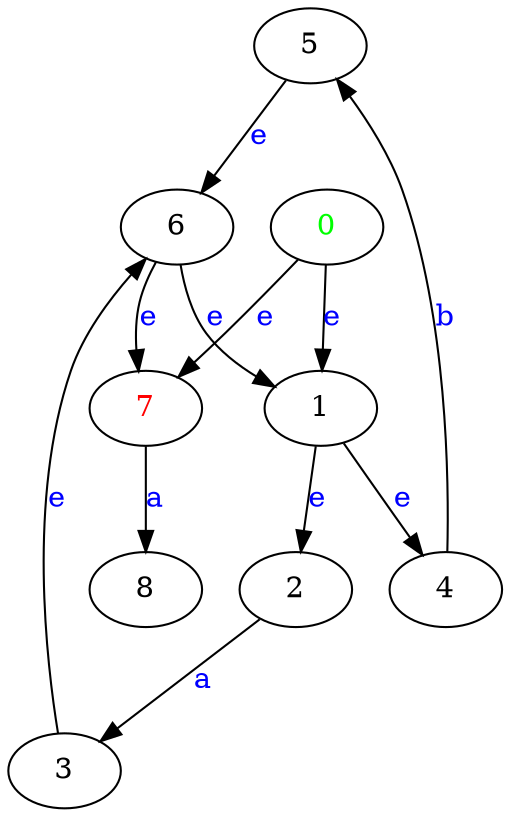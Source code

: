digraph G {
	"5"->"6"[ label=<<font color="blue">e</font>> ];
	"0"->"7"[ label=<<font color="blue">e</font>> ];
	"1"->"4"[ label=<<font color="blue">e</font>> ];
	"2"->"3"[ label=<<font color="blue">a</font>> ];
	"4"->"5"[ label=<<font color="blue">b</font>> ];
	"3"->"6"[ label=<<font color="blue">e</font>> ];
	"0"->"1"[ label=<<font color="blue">e</font>> ];
	"1"->"2"[ label=<<font color="blue">e</font>> ];
	"6"->"1"[ label=<<font color="blue">e</font>> ];
	"6"->"7"[ label=<<font color="blue">e</font>> ];
	"7"->"8"[ label=<<font color="blue">a</font>> ];
	"0" [ label=<<font color="green">0</font>> ];
	"1";
	"2";
	"3";
	"4";
	"5";
	"6";
	"7" [ label=<<font color="red">7</font>> ];
	"8";

}
